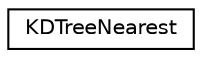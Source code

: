 digraph G
{
  edge [fontname="Helvetica",fontsize="10",labelfontname="Helvetica",labelfontsize="10"];
  node [fontname="Helvetica",fontsize="10",shape=record];
  rankdir=LR;
  Node1 [label="KDTreeNearest",height=0.2,width=0.4,color="black", fillcolor="white", style="filled",URL="$d8/d5e/structKDTreeNearest.html"];
}
